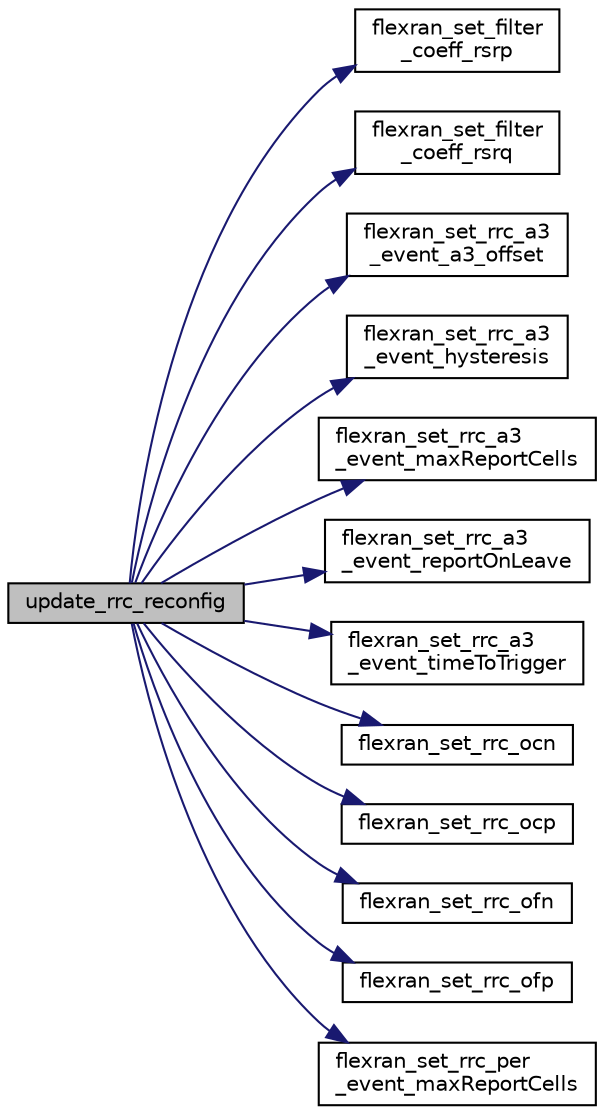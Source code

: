 digraph "update_rrc_reconfig"
{
 // LATEX_PDF_SIZE
  edge [fontname="Helvetica",fontsize="10",labelfontname="Helvetica",labelfontsize="10"];
  node [fontname="Helvetica",fontsize="10",shape=record];
  rankdir="LR";
  Node1 [label="update_rrc_reconfig",height=0.2,width=0.4,color="black", fillcolor="grey75", style="filled", fontcolor="black",tooltip=" "];
  Node1 -> Node2 [color="midnightblue",fontsize="10",style="solid",fontname="Helvetica"];
  Node2 [label="flexran_set_filter\l_coeff_rsrp",height=0.2,width=0.4,color="black", fillcolor="white", style="filled",URL="$flexran__agent__ran__api_8c.html#ac16c3e370e953d6010b72e6ffeb93d56",tooltip=" "];
  Node1 -> Node3 [color="midnightblue",fontsize="10",style="solid",fontname="Helvetica"];
  Node3 [label="flexran_set_filter\l_coeff_rsrq",height=0.2,width=0.4,color="black", fillcolor="white", style="filled",URL="$flexran__agent__ran__api_8c.html#acad9b972f0f695d85ac77271361b2678",tooltip=" "];
  Node1 -> Node4 [color="midnightblue",fontsize="10",style="solid",fontname="Helvetica"];
  Node4 [label="flexran_set_rrc_a3\l_event_a3_offset",height=0.2,width=0.4,color="black", fillcolor="white", style="filled",URL="$flexran__agent__ran__api_8c.html#aff6f27a50dad12bb1868184177273d35",tooltip=" "];
  Node1 -> Node5 [color="midnightblue",fontsize="10",style="solid",fontname="Helvetica"];
  Node5 [label="flexran_set_rrc_a3\l_event_hysteresis",height=0.2,width=0.4,color="black", fillcolor="white", style="filled",URL="$flexran__agent__ran__api_8c.html#a934c559d0778a5776f2efb80148d0515",tooltip=" "];
  Node1 -> Node6 [color="midnightblue",fontsize="10",style="solid",fontname="Helvetica"];
  Node6 [label="flexran_set_rrc_a3\l_event_maxReportCells",height=0.2,width=0.4,color="black", fillcolor="white", style="filled",URL="$flexran__agent__ran__api_8c.html#a9b2c0cff8e288b21d40d320c8915b6d7",tooltip=" "];
  Node1 -> Node7 [color="midnightblue",fontsize="10",style="solid",fontname="Helvetica"];
  Node7 [label="flexran_set_rrc_a3\l_event_reportOnLeave",height=0.2,width=0.4,color="black", fillcolor="white", style="filled",URL="$flexran__agent__ran__api_8c.html#a7451e29c09be59edbe55799e629438b1",tooltip=" "];
  Node1 -> Node8 [color="midnightblue",fontsize="10",style="solid",fontname="Helvetica"];
  Node8 [label="flexran_set_rrc_a3\l_event_timeToTrigger",height=0.2,width=0.4,color="black", fillcolor="white", style="filled",URL="$flexran__agent__ran__api_8c.html#a14690e6730a435070ad56203a877af69",tooltip=" "];
  Node1 -> Node9 [color="midnightblue",fontsize="10",style="solid",fontname="Helvetica"];
  Node9 [label="flexran_set_rrc_ocn",height=0.2,width=0.4,color="black", fillcolor="white", style="filled",URL="$flexran__agent__ran__api_8c.html#adb6c0c679e88d6c4ce3093a665fd4044",tooltip=" "];
  Node1 -> Node10 [color="midnightblue",fontsize="10",style="solid",fontname="Helvetica"];
  Node10 [label="flexran_set_rrc_ocp",height=0.2,width=0.4,color="black", fillcolor="white", style="filled",URL="$flexran__agent__ran__api_8c.html#a75d063af5ffcea8aa1399d73f34a74ee",tooltip=" "];
  Node1 -> Node11 [color="midnightblue",fontsize="10",style="solid",fontname="Helvetica"];
  Node11 [label="flexran_set_rrc_ofn",height=0.2,width=0.4,color="black", fillcolor="white", style="filled",URL="$flexran__agent__ran__api_8c.html#a3353b6fa8a2c5105fecb8f7312c4ef7e",tooltip=" "];
  Node1 -> Node12 [color="midnightblue",fontsize="10",style="solid",fontname="Helvetica"];
  Node12 [label="flexran_set_rrc_ofp",height=0.2,width=0.4,color="black", fillcolor="white", style="filled",URL="$flexran__agent__ran__api_8c.html#aace87d791d30143fba393d223d3c598e",tooltip=" "];
  Node1 -> Node13 [color="midnightblue",fontsize="10",style="solid",fontname="Helvetica"];
  Node13 [label="flexran_set_rrc_per\l_event_maxReportCells",height=0.2,width=0.4,color="black", fillcolor="white", style="filled",URL="$flexran__agent__ran__api_8c.html#a8937393852b9bbecc874ab5e569fa83d",tooltip=" "];
}
